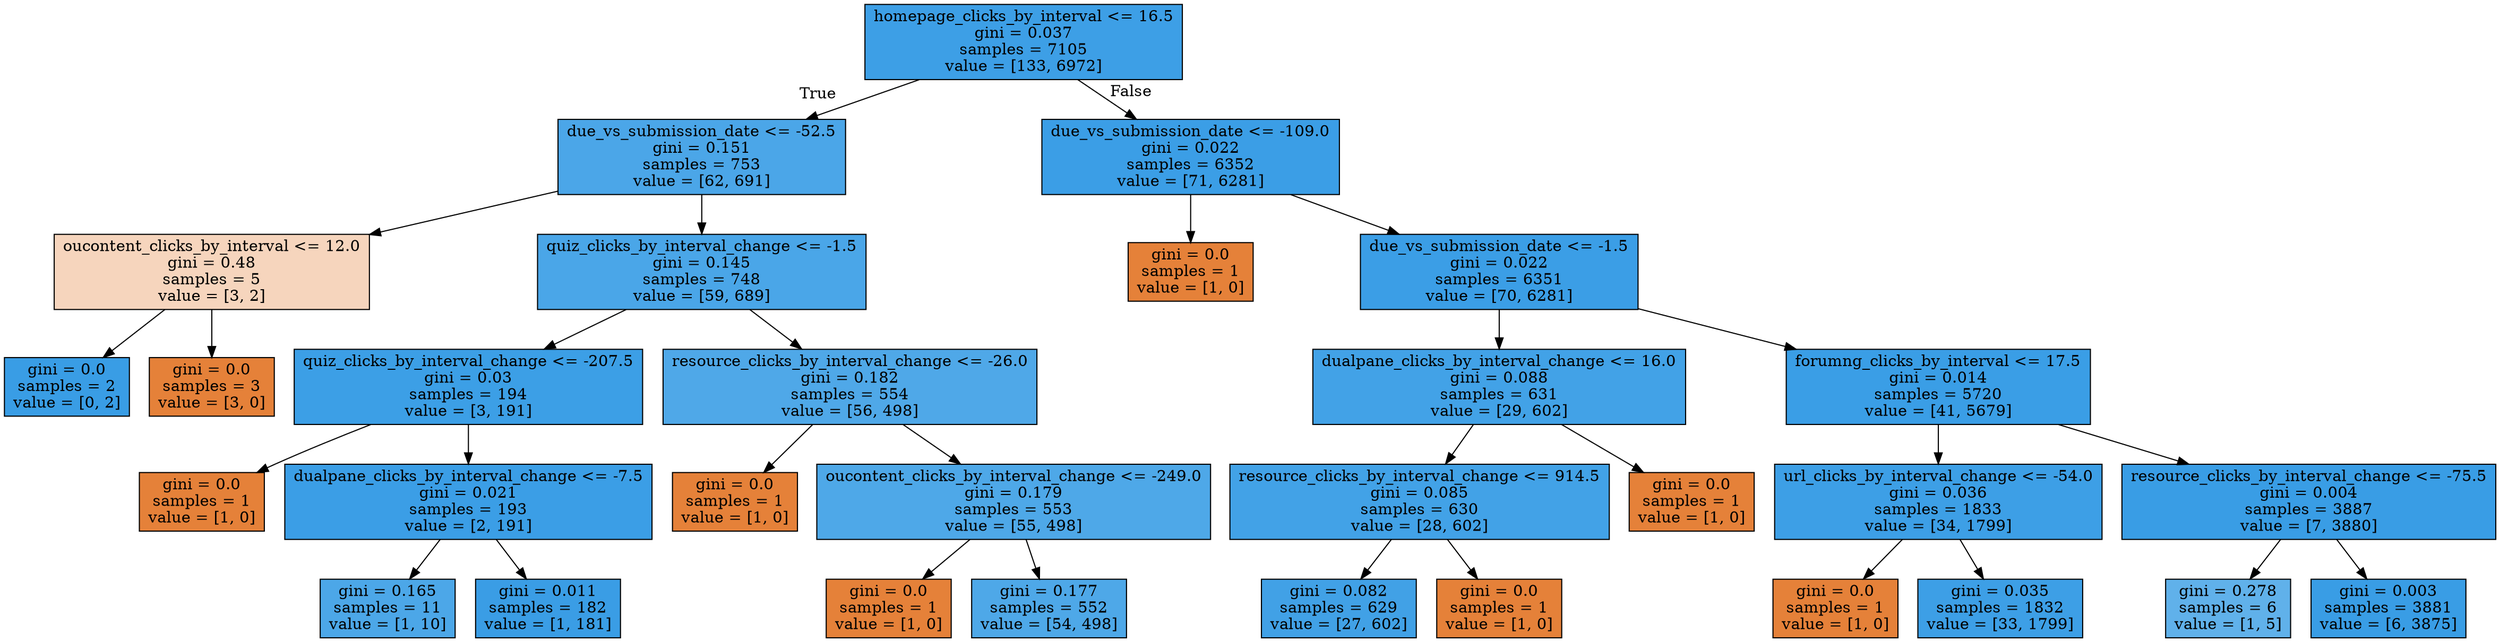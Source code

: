 digraph Tree {
node [shape=box, style="filled", color="black"] ;
0 [label="homepage_clicks_by_interval <= 16.5\ngini = 0.037\nsamples = 7105\nvalue = [133, 6972]", fillcolor="#399de5fa"] ;
1 [label="due_vs_submission_date <= -52.5\ngini = 0.151\nsamples = 753\nvalue = [62, 691]", fillcolor="#399de5e8"] ;
0 -> 1 [labeldistance=2.5, labelangle=45, headlabel="True"] ;
2 [label="oucontent_clicks_by_interval <= 12.0\ngini = 0.48\nsamples = 5\nvalue = [3, 2]", fillcolor="#e5813955"] ;
1 -> 2 ;
3 [label="gini = 0.0\nsamples = 2\nvalue = [0, 2]", fillcolor="#399de5ff"] ;
2 -> 3 ;
4 [label="gini = 0.0\nsamples = 3\nvalue = [3, 0]", fillcolor="#e58139ff"] ;
2 -> 4 ;
5 [label="quiz_clicks_by_interval_change <= -1.5\ngini = 0.145\nsamples = 748\nvalue = [59, 689]", fillcolor="#399de5e9"] ;
1 -> 5 ;
6 [label="quiz_clicks_by_interval_change <= -207.5\ngini = 0.03\nsamples = 194\nvalue = [3, 191]", fillcolor="#399de5fb"] ;
5 -> 6 ;
7 [label="gini = 0.0\nsamples = 1\nvalue = [1, 0]", fillcolor="#e58139ff"] ;
6 -> 7 ;
8 [label="dualpane_clicks_by_interval_change <= -7.5\ngini = 0.021\nsamples = 193\nvalue = [2, 191]", fillcolor="#399de5fc"] ;
6 -> 8 ;
9 [label="gini = 0.165\nsamples = 11\nvalue = [1, 10]", fillcolor="#399de5e6"] ;
8 -> 9 ;
10 [label="gini = 0.011\nsamples = 182\nvalue = [1, 181]", fillcolor="#399de5fe"] ;
8 -> 10 ;
11 [label="resource_clicks_by_interval_change <= -26.0\ngini = 0.182\nsamples = 554\nvalue = [56, 498]", fillcolor="#399de5e2"] ;
5 -> 11 ;
12 [label="gini = 0.0\nsamples = 1\nvalue = [1, 0]", fillcolor="#e58139ff"] ;
11 -> 12 ;
13 [label="oucontent_clicks_by_interval_change <= -249.0\ngini = 0.179\nsamples = 553\nvalue = [55, 498]", fillcolor="#399de5e3"] ;
11 -> 13 ;
14 [label="gini = 0.0\nsamples = 1\nvalue = [1, 0]", fillcolor="#e58139ff"] ;
13 -> 14 ;
15 [label="gini = 0.177\nsamples = 552\nvalue = [54, 498]", fillcolor="#399de5e3"] ;
13 -> 15 ;
16 [label="due_vs_submission_date <= -109.0\ngini = 0.022\nsamples = 6352\nvalue = [71, 6281]", fillcolor="#399de5fc"] ;
0 -> 16 [labeldistance=2.5, labelangle=-45, headlabel="False"] ;
17 [label="gini = 0.0\nsamples = 1\nvalue = [1, 0]", fillcolor="#e58139ff"] ;
16 -> 17 ;
18 [label="due_vs_submission_date <= -1.5\ngini = 0.022\nsamples = 6351\nvalue = [70, 6281]", fillcolor="#399de5fc"] ;
16 -> 18 ;
19 [label="dualpane_clicks_by_interval_change <= 16.0\ngini = 0.088\nsamples = 631\nvalue = [29, 602]", fillcolor="#399de5f3"] ;
18 -> 19 ;
20 [label="resource_clicks_by_interval_change <= 914.5\ngini = 0.085\nsamples = 630\nvalue = [28, 602]", fillcolor="#399de5f3"] ;
19 -> 20 ;
21 [label="gini = 0.082\nsamples = 629\nvalue = [27, 602]", fillcolor="#399de5f4"] ;
20 -> 21 ;
22 [label="gini = 0.0\nsamples = 1\nvalue = [1, 0]", fillcolor="#e58139ff"] ;
20 -> 22 ;
23 [label="gini = 0.0\nsamples = 1\nvalue = [1, 0]", fillcolor="#e58139ff"] ;
19 -> 23 ;
24 [label="forumng_clicks_by_interval <= 17.5\ngini = 0.014\nsamples = 5720\nvalue = [41, 5679]", fillcolor="#399de5fd"] ;
18 -> 24 ;
25 [label="url_clicks_by_interval_change <= -54.0\ngini = 0.036\nsamples = 1833\nvalue = [34, 1799]", fillcolor="#399de5fa"] ;
24 -> 25 ;
26 [label="gini = 0.0\nsamples = 1\nvalue = [1, 0]", fillcolor="#e58139ff"] ;
25 -> 26 ;
27 [label="gini = 0.035\nsamples = 1832\nvalue = [33, 1799]", fillcolor="#399de5fa"] ;
25 -> 27 ;
28 [label="resource_clicks_by_interval_change <= -75.5\ngini = 0.004\nsamples = 3887\nvalue = [7, 3880]", fillcolor="#399de5ff"] ;
24 -> 28 ;
29 [label="gini = 0.278\nsamples = 6\nvalue = [1, 5]", fillcolor="#399de5cc"] ;
28 -> 29 ;
30 [label="gini = 0.003\nsamples = 3881\nvalue = [6, 3875]", fillcolor="#399de5ff"] ;
28 -> 30 ;
}